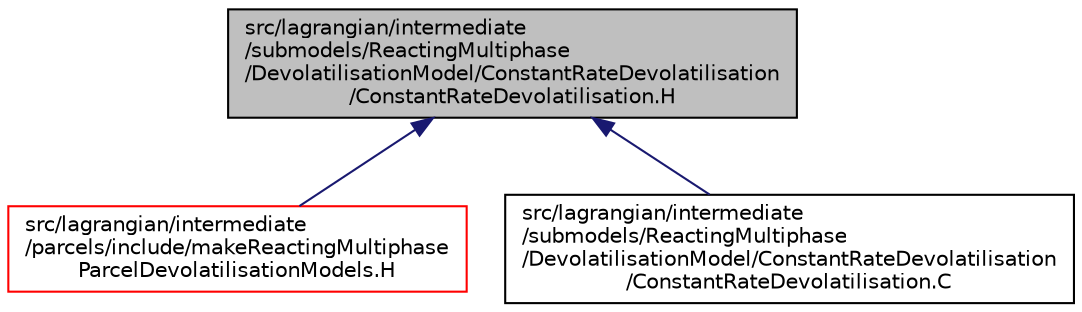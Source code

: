 digraph "src/lagrangian/intermediate/submodels/ReactingMultiphase/DevolatilisationModel/ConstantRateDevolatilisation/ConstantRateDevolatilisation.H"
{
  bgcolor="transparent";
  edge [fontname="Helvetica",fontsize="10",labelfontname="Helvetica",labelfontsize="10"];
  node [fontname="Helvetica",fontsize="10",shape=record];
  Node1 [label="src/lagrangian/intermediate\l/submodels/ReactingMultiphase\l/DevolatilisationModel/ConstantRateDevolatilisation\l/ConstantRateDevolatilisation.H",height=0.2,width=0.4,color="black", fillcolor="grey75", style="filled", fontcolor="black"];
  Node1 -> Node2 [dir="back",color="midnightblue",fontsize="10",style="solid",fontname="Helvetica"];
  Node2 [label="src/lagrangian/intermediate\l/parcels/include/makeReactingMultiphase\lParcelDevolatilisationModels.H",height=0.2,width=0.4,color="red",URL="$a06847.html"];
  Node1 -> Node3 [dir="back",color="midnightblue",fontsize="10",style="solid",fontname="Helvetica"];
  Node3 [label="src/lagrangian/intermediate\l/submodels/ReactingMultiphase\l/DevolatilisationModel/ConstantRateDevolatilisation\l/ConstantRateDevolatilisation.C",height=0.2,width=0.4,color="black",URL="$a07142.html"];
}
